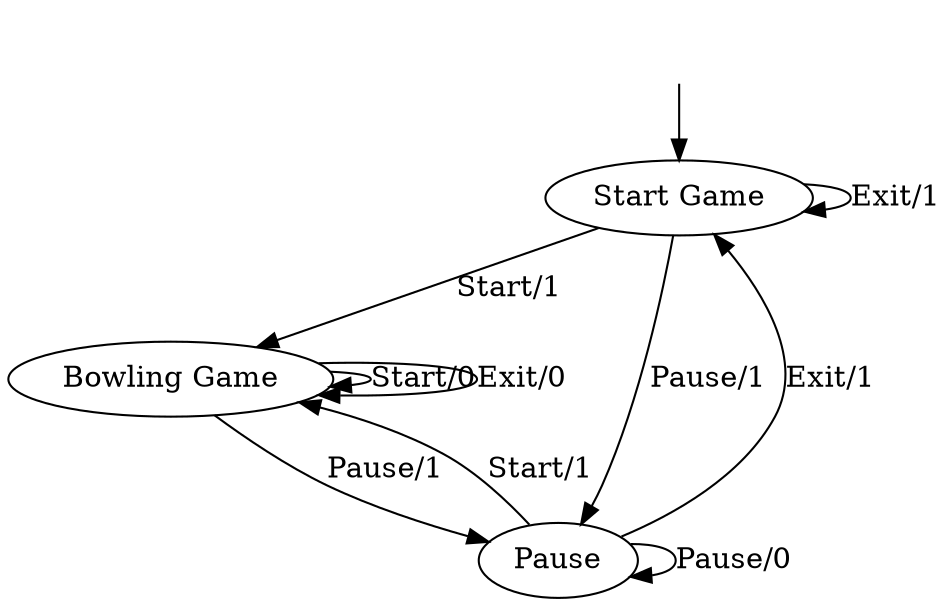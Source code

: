 digraph{
    	graph [version="W"];

__start0 [label="" shape="none"];
__start0 -> s0;

s0 [label="Start Game"]
s1 [label="Bowling Game"]
s2 [label="Pause"]

s0 -> s1 [label="Start/1"]
s0 -> s0 [label="Exit/1"]
s0 -> s2 [label="Pause/1"] 
s1 -> s1 [label="Start/0"] 
s1 -> s1 [label="Exit/0"]
s1 -> s2 [label="Pause/1"]
s2  -> s1 [label="Start/1"]
s2  -> s0 [label="Exit/1"]
s2  -> s2 [label="Pause/0"] 
}


